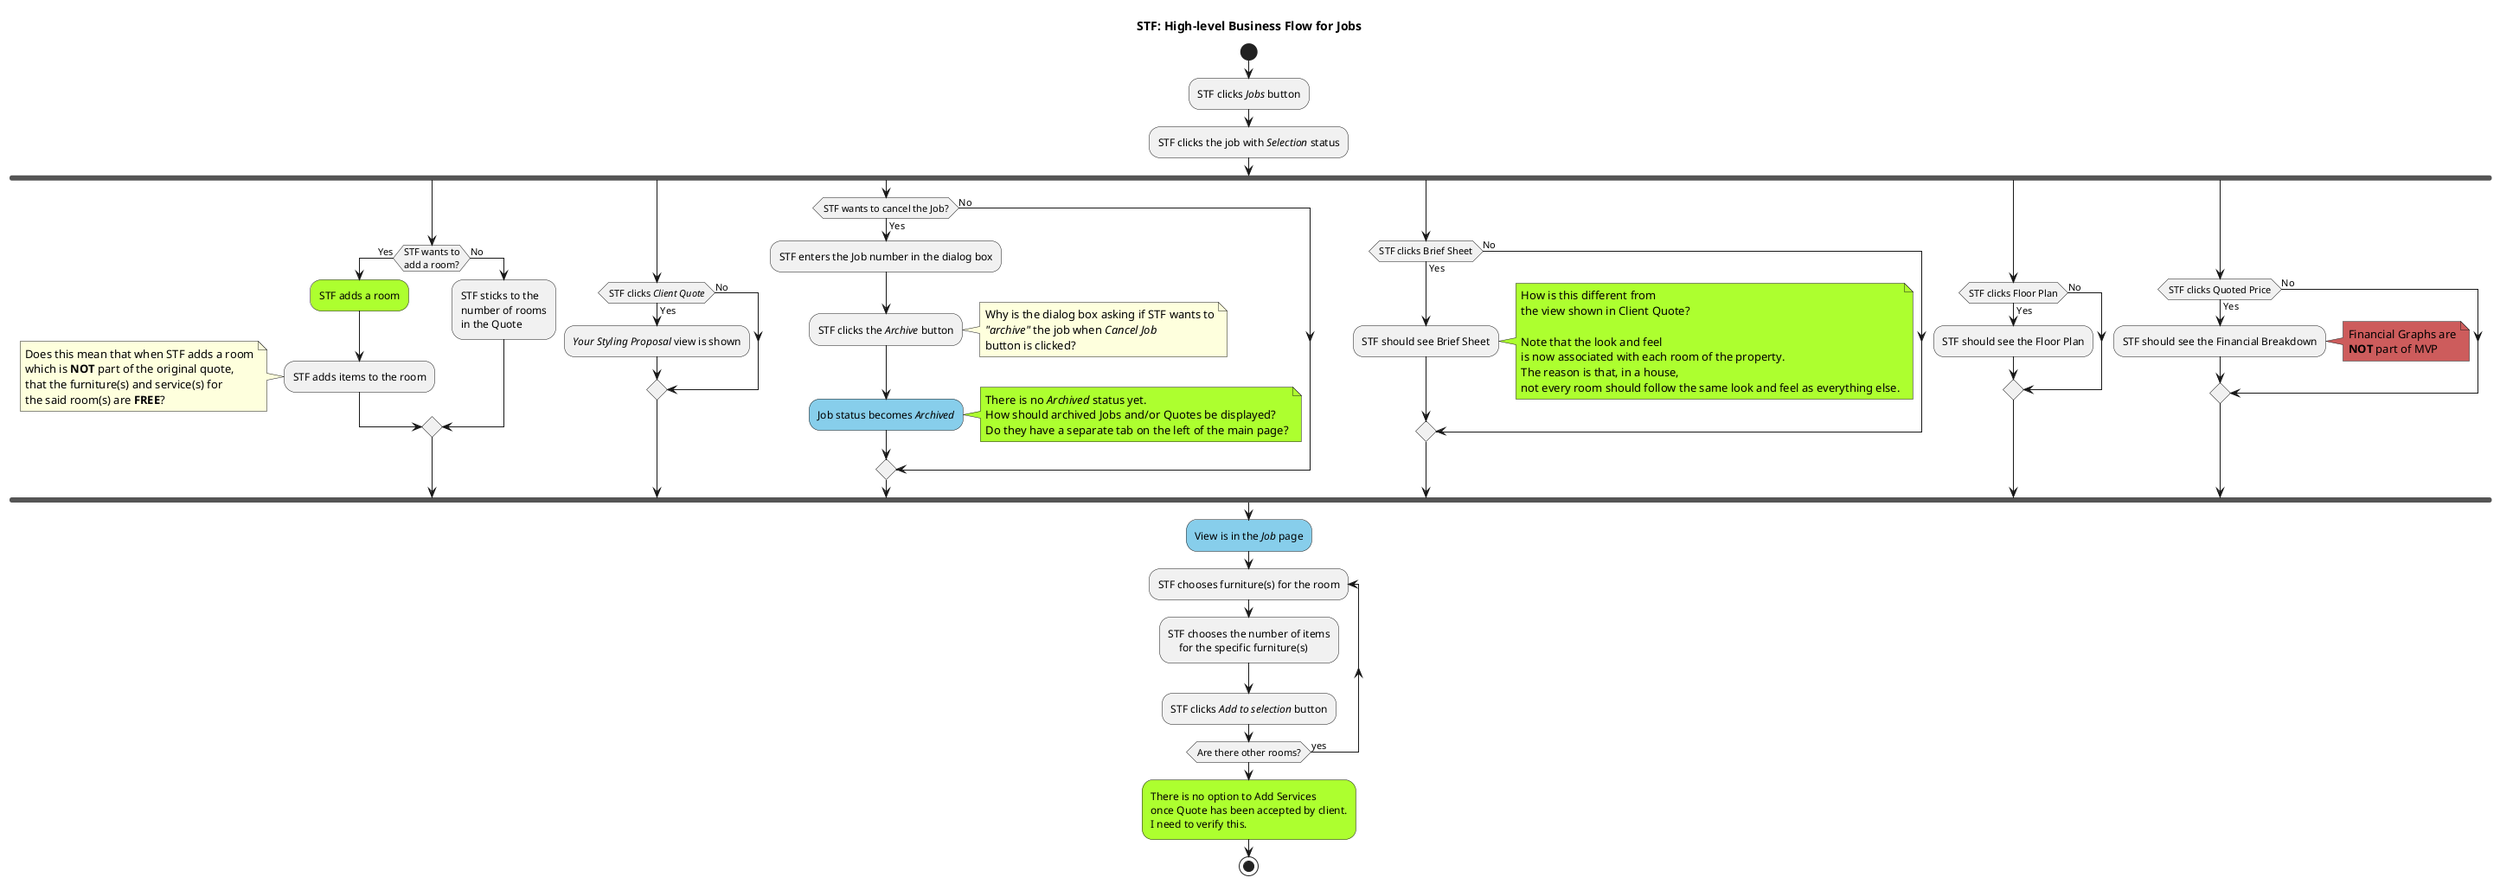 ' Contains the High-level flow of Jobs
' Pre-requisite: Quote has been approved by Client

@startuml
    title STF: High-level Business Flow for Jobs
    start
    :STF clicks //Jobs// button;
    :STF clicks the job with //Selection// status;

    fork
        if (STF wants to\nadd a room?) then (Yes)
            #GreenYellow:STF adds a room;
            :STF adds items to the room;
            note left
                Does this mean that when STF adds a room
                which is **NOT** part of the original quote,
                that the furniture(s) and service(s) for
                the said room(s) are **FREE**?
            end note
        else(No)
            :STF sticks to the\nnumber of rooms\nin the Quote;
        endif
    fork again
        if (STF clicks //Client Quote//) then (Yes)
            ://Your Styling Proposal// view is shown;
        else (No)
        endif
    fork again
        if (STF wants to cancel the Job?) then (Yes)
            :STF enters the Job number in the dialog box;
            :STF clicks the //Archive// button;

            note right
                Why is the dialog box asking if STF wants to
                //"archive"// the job when //Cancel Job//
                button is clicked?
            end note
            #SkyBlue:Job status becomes //Archived//;

            note right #GreenYellow
                There is no //Archived// status yet.
                How should archived Jobs and/or Quotes be displayed?
                Do they have a separate tab on the left of the main page?
            end note
        else (No)
        endif

    fork again 
        if (STF clicks Brief Sheet) then (Yes)
            :STF should see Brief Sheet;
            note right #GreenYellow
                How is this different from
                the view shown in Client Quote?

                Note that the look and feel 
                is now associated with each room of the property.
                The reason is that, in a house,
                not every room should follow the same look and feel as everything else.
            end note
        else (No)
        endif
    fork again 
        if (STF clicks Floor Plan) then (Yes)
            :STF should see the Floor Plan;
        else (No)
        endif
    fork again 
        if (STF clicks Quoted Price) then (Yes)
            :STF should see the Financial Breakdown;
            note right #IndianRed
                Financial Graphs are
                **NOT** part of MVP
            end note
        else (No)
        endif
    end fork
    
    #SkyBlue:View is in the //Job// page;

    repeat :STF chooses furniture(s) for the room;
        :STF chooses the number of items
            for the specific furniture(s);
        :STF clicks //Add to selection// button;
    repeat while (Are there other rooms?) is (yes)
    
    #GreenYellow:There is no option to Add Services
    once Quote has been accepted by client.
    I need to verify this.;
    
    stop
@enduml